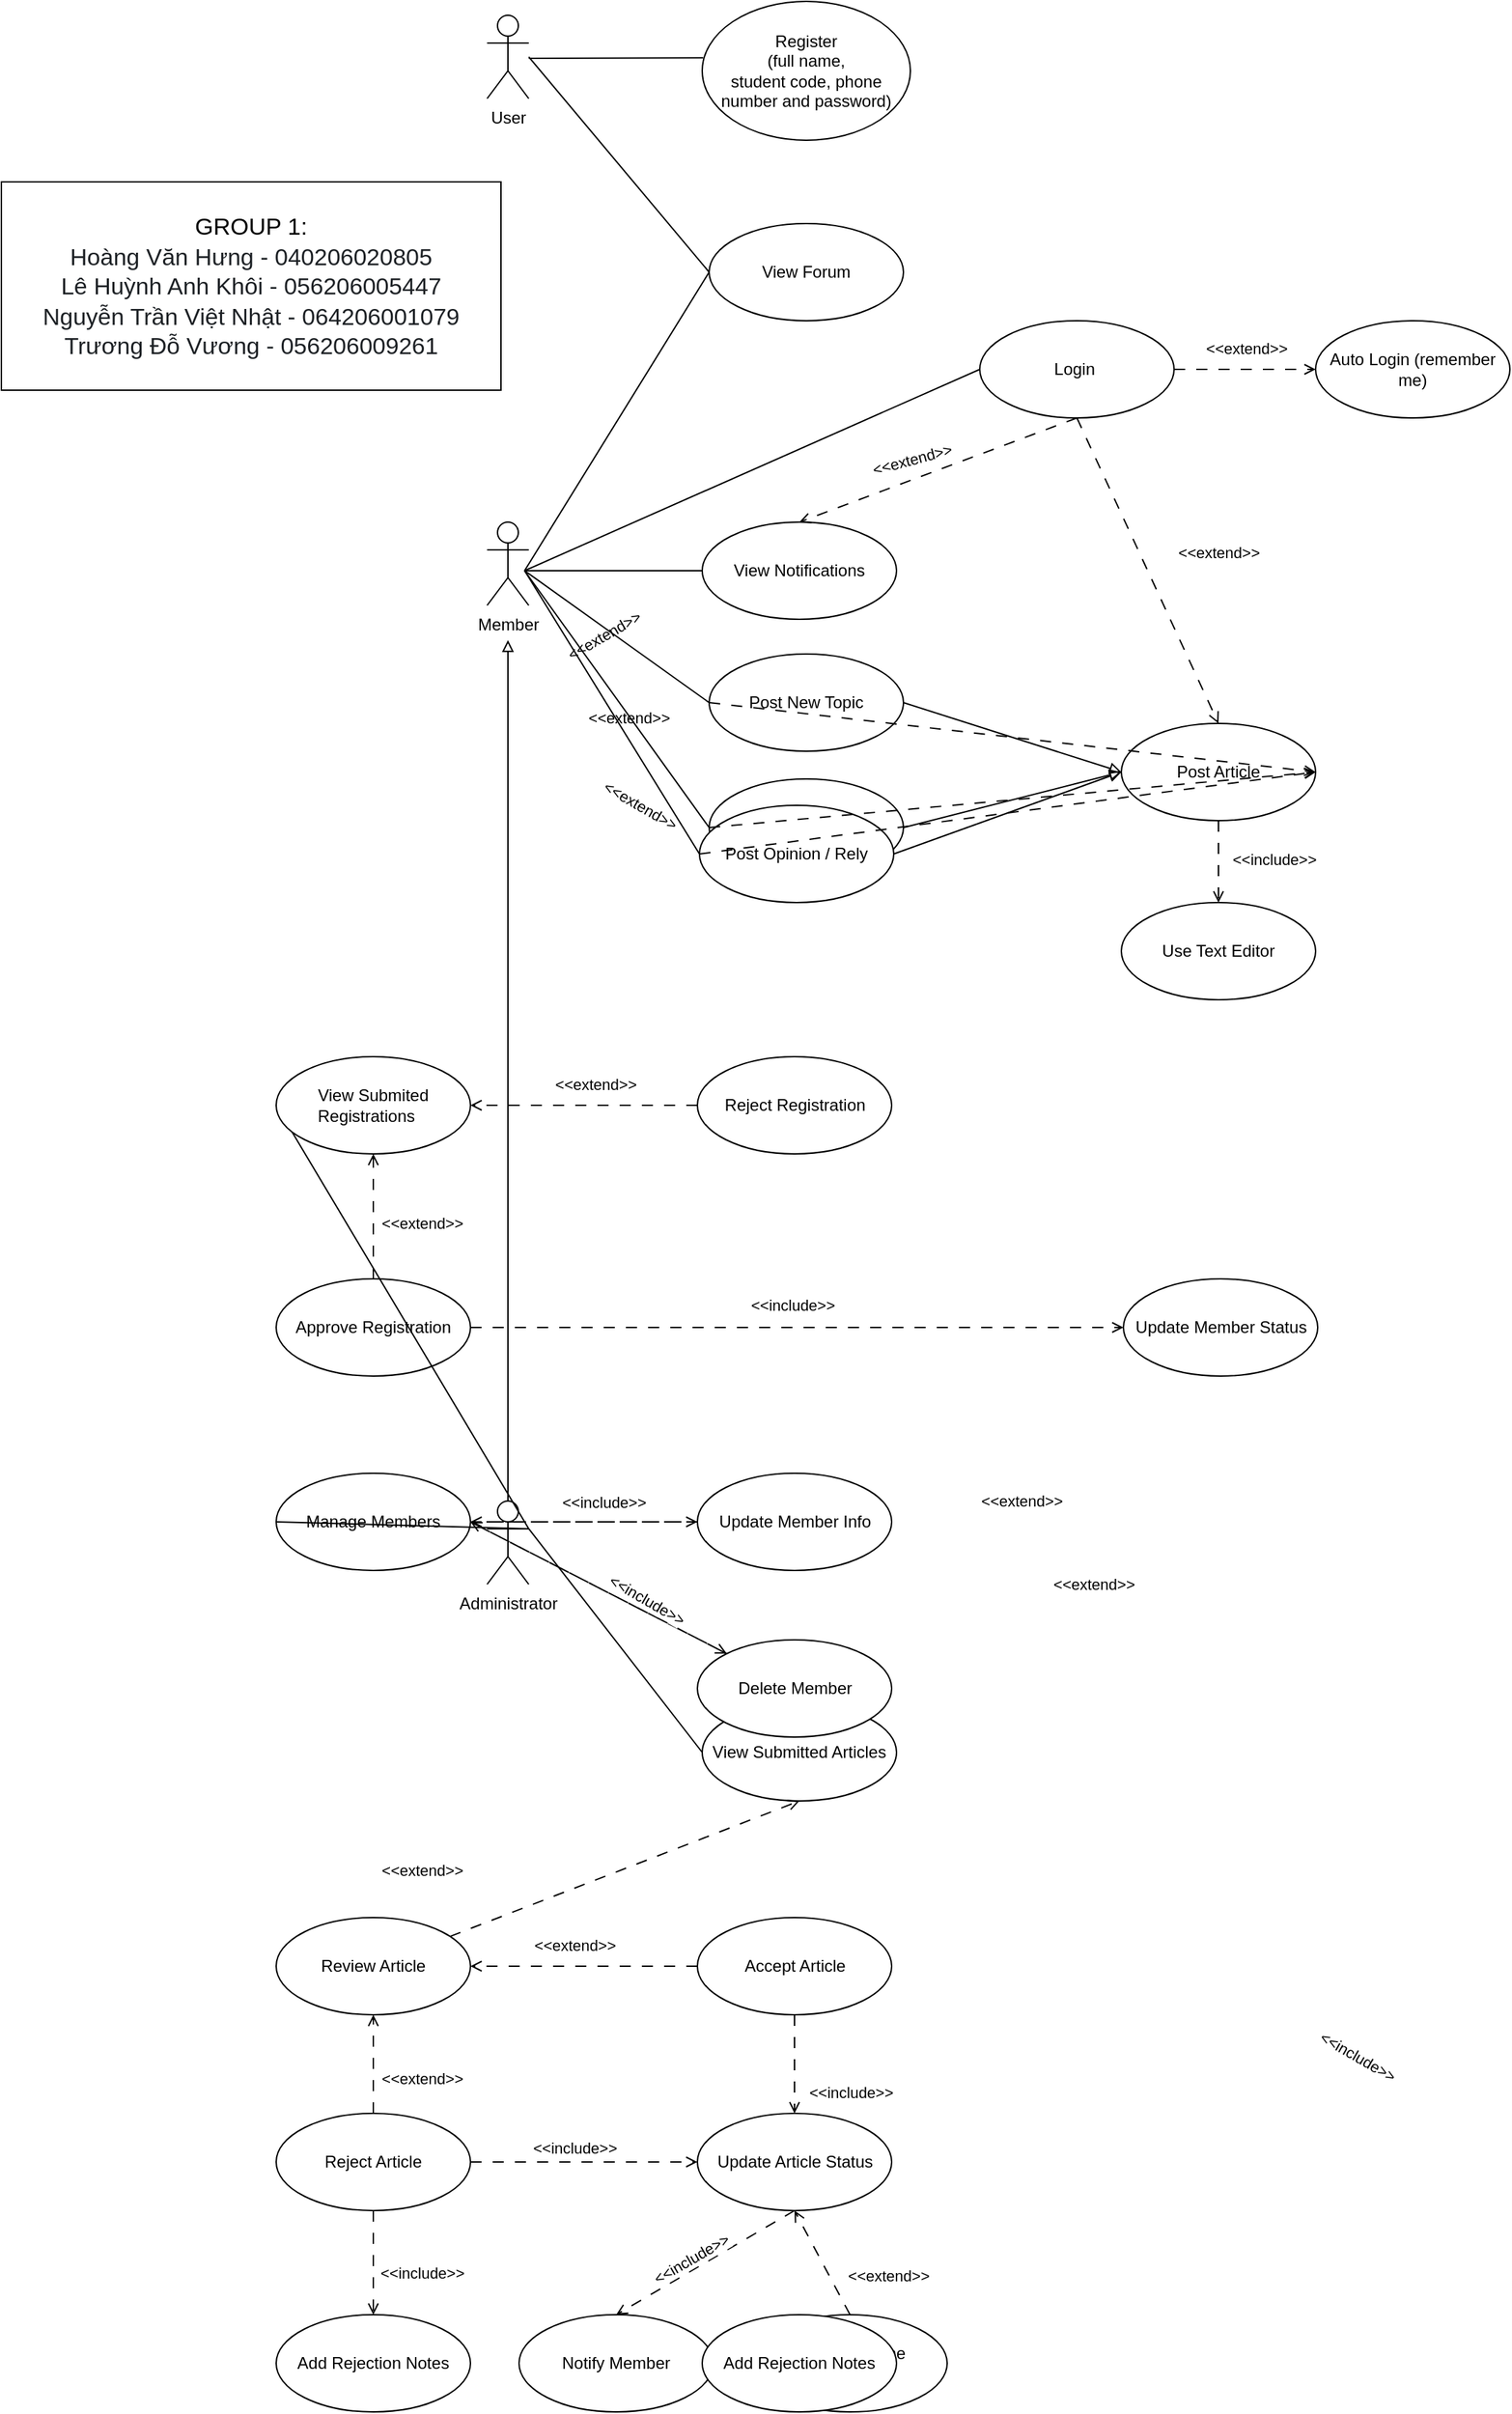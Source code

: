 <mxfile version="28.2.5">
  <diagram name="Trang-1" id="HNTyj46F1GqtxQFlg_Cn">
    <mxGraphModel dx="761" dy="453" grid="1" gridSize="10" guides="1" tooltips="1" connect="1" arrows="0" fold="1" page="1" pageScale="1" pageWidth="827" pageHeight="1169" math="0" shadow="0">
      <root>
        <mxCell id="0" />
        <mxCell id="1" parent="0" />
        <mxCell id="HEWgackupwn8UVRWg0lF-1" value="User" style="shape=umlActor;verticalLabelPosition=bottom;verticalAlign=top;html=1;" parent="1" vertex="1">
          <mxGeometry x="360" y="40" width="30" height="60" as="geometry" />
        </mxCell>
        <mxCell id="HEWgackupwn8UVRWg0lF-8" value="View Forum" style="ellipse;whiteSpace=wrap;html=1;" parent="1" vertex="1">
          <mxGeometry x="520" y="190.0" width="140" height="70" as="geometry" />
        </mxCell>
        <mxCell id="HEWgackupwn8UVRWg0lF-9" value="Member" style="shape=umlActor;verticalLabelPosition=bottom;verticalAlign=top;html=1;" parent="1" vertex="1">
          <mxGeometry x="360" y="405" width="30" height="60" as="geometry" />
        </mxCell>
        <mxCell id="HEWgackupwn8UVRWg0lF-22" value="" style="rounded=0;orthogonalLoop=1;jettySize=auto;html=1;dashed=1;dashPattern=8 8;endArrow=open;endFill=0;" parent="1" source="HEWgackupwn8UVRWg0lF-14" target="HEWgackupwn8UVRWg0lF-21" edge="1">
          <mxGeometry relative="1" as="geometry" />
        </mxCell>
        <mxCell id="HEWgackupwn8UVRWg0lF-23" value="&amp;lt;&amp;lt;include&amp;gt;&amp;gt;" style="edgeLabel;html=1;align=center;verticalAlign=middle;resizable=0;points=[];" parent="HEWgackupwn8UVRWg0lF-22" connectable="0" vertex="1">
          <mxGeometry x="-0.054" y="1" relative="1" as="geometry">
            <mxPoint x="39" as="offset" />
          </mxGeometry>
        </mxCell>
        <mxCell id="HEWgackupwn8UVRWg0lF-14" value="Post Article" style="ellipse;whiteSpace=wrap;html=1;" parent="1" vertex="1">
          <mxGeometry x="817" y="550.0" width="140" height="70" as="geometry" />
        </mxCell>
        <mxCell id="HEWgackupwn8UVRWg0lF-19" value="" style="rounded=0;orthogonalLoop=1;jettySize=auto;html=1;endArrow=open;endFill=0;dashed=1;dashPattern=8 8;exitX=0.5;exitY=1;exitDx=0;exitDy=0;entryX=0.5;entryY=0;entryDx=0;entryDy=0;" parent="1" source="HEWgackupwn8UVRWg0lF-17" target="HEWgackupwn8UVRWg0lF-14" edge="1">
          <mxGeometry relative="1" as="geometry">
            <mxPoint x="817" y="440" as="targetPoint" />
          </mxGeometry>
        </mxCell>
        <mxCell id="HEWgackupwn8UVRWg0lF-20" value="&amp;lt;&amp;lt;extend&amp;gt;&amp;gt;" style="edgeLabel;html=1;align=center;verticalAlign=middle;resizable=0;points=[];rotation=0;" parent="HEWgackupwn8UVRWg0lF-19" connectable="0" vertex="1">
          <mxGeometry x="-0.362" y="1" relative="1" as="geometry">
            <mxPoint x="68" y="27" as="offset" />
          </mxGeometry>
        </mxCell>
        <mxCell id="M3UFUXGHAoAwoooWLNVl-4" style="rounded=0;orthogonalLoop=1;jettySize=auto;html=1;exitX=1;exitY=0.5;exitDx=0;exitDy=0;entryX=0;entryY=0.5;entryDx=0;entryDy=0;endArrow=open;endFill=0;dashed=1;dashPattern=8 8;" parent="1" source="HEWgackupwn8UVRWg0lF-17" target="M3UFUXGHAoAwoooWLNVl-3" edge="1">
          <mxGeometry relative="1" as="geometry" />
        </mxCell>
        <mxCell id="HEWgackupwn8UVRWg0lF-17" value="Login&amp;nbsp;" style="ellipse;whiteSpace=wrap;html=1;" parent="1" vertex="1">
          <mxGeometry x="715" y="260.0" width="140" height="70" as="geometry" />
        </mxCell>
        <mxCell id="HEWgackupwn8UVRWg0lF-21" value="Use Text Editor" style="ellipse;whiteSpace=wrap;html=1;" parent="1" vertex="1">
          <mxGeometry x="817" y="679.0" width="140" height="70" as="geometry" />
        </mxCell>
        <mxCell id="HEWgackupwn8UVRWg0lF-26" value="Administrator" style="shape=umlActor;verticalLabelPosition=bottom;verticalAlign=top;html=1;" parent="1" vertex="1">
          <mxGeometry x="360" y="1110" width="30" height="60" as="geometry" />
        </mxCell>
        <mxCell id="HEWgackupwn8UVRWg0lF-34" value="View Submitted Articles" style="ellipse;whiteSpace=wrap;html=1;" parent="1" vertex="1">
          <mxGeometry x="515" y="1256" width="140" height="70" as="geometry" />
        </mxCell>
        <mxCell id="jIO_isd8m2TgMxHJ60EW-5" value="Update Member Status" style="ellipse;whiteSpace=wrap;html=1;" parent="1" vertex="1">
          <mxGeometry x="818.51" y="950" width="140" height="70" as="geometry" />
        </mxCell>
        <mxCell id="s-5LJX6bSwBqANXuTdIL-1" value="Register&lt;div&gt;(full name, &lt;br/&gt;student code, phone number and password)&lt;/div&gt;" style="ellipse;whiteSpace=wrap;html=1;" parent="1" vertex="1">
          <mxGeometry x="515" y="30" width="150" height="100" as="geometry" />
        </mxCell>
        <mxCell id="s-5LJX6bSwBqANXuTdIL-5" value="" style="endArrow=none;html=1;rounded=0;entryX=0.005;entryY=0.406;entryDx=0;entryDy=0;entryPerimeter=0;" parent="1" target="s-5LJX6bSwBqANXuTdIL-1" edge="1">
          <mxGeometry width="50" height="50" relative="1" as="geometry">
            <mxPoint x="390" y="71" as="sourcePoint" />
            <mxPoint x="515" y="160" as="targetPoint" />
          </mxGeometry>
        </mxCell>
        <mxCell id="M3UFUXGHAoAwoooWLNVl-2" value="" style="endArrow=none;html=1;rounded=0;entryX=0;entryY=0.5;entryDx=0;entryDy=0;" parent="1" target="HEWgackupwn8UVRWg0lF-17" edge="1">
          <mxGeometry width="50" height="50" relative="1" as="geometry">
            <mxPoint x="387" y="440" as="sourcePoint" />
            <mxPoint x="526" y="574" as="targetPoint" />
          </mxGeometry>
        </mxCell>
        <mxCell id="M3UFUXGHAoAwoooWLNVl-3" value="Auto Login (remember me)" style="ellipse;whiteSpace=wrap;html=1;" parent="1" vertex="1">
          <mxGeometry x="957" y="260" width="140" height="70" as="geometry" />
        </mxCell>
        <mxCell id="M3UFUXGHAoAwoooWLNVl-5" value="&amp;lt;&amp;lt;extend&amp;gt;&amp;gt;" style="edgeLabel;html=1;align=center;verticalAlign=middle;resizable=0;points=[];" parent="1" connectable="0" vertex="1">
          <mxGeometry x="907" y="280" as="geometry" />
        </mxCell>
        <mxCell id="M3UFUXGHAoAwoooWLNVl-6" value="Post New Topic" style="ellipse;whiteSpace=wrap;html=1;" parent="1" vertex="1">
          <mxGeometry x="520" y="500" width="140" height="70" as="geometry" />
        </mxCell>
        <mxCell id="M3UFUXGHAoAwoooWLNVl-7" value="Post News" style="ellipse;whiteSpace=wrap;html=1;" parent="1" vertex="1">
          <mxGeometry x="520" y="590" width="140" height="70" as="geometry" />
        </mxCell>
        <mxCell id="M3UFUXGHAoAwoooWLNVl-8" value="Post Opinion / Rely" style="ellipse;whiteSpace=wrap;html=1;" parent="1" vertex="1">
          <mxGeometry x="513" y="609" width="140" height="70" as="geometry" />
        </mxCell>
        <mxCell id="M3UFUXGHAoAwoooWLNVl-10" value="" style="endArrow=open;html=1;rounded=0;entryX=1;entryY=0.5;entryDx=0;entryDy=0;exitX=0;exitY=0.5;exitDx=0;exitDy=0;endFill=0;dashed=1;dashPattern=8 8;" parent="1" source="M3UFUXGHAoAwoooWLNVl-6" target="HEWgackupwn8UVRWg0lF-14" edge="1">
          <mxGeometry width="50" height="50" relative="1" as="geometry">
            <mxPoint x="468" y="539" as="sourcePoint" />
            <mxPoint x="378" y="498" as="targetPoint" />
          </mxGeometry>
        </mxCell>
        <mxCell id="M3UFUXGHAoAwoooWLNVl-11" value="" style="endArrow=open;html=1;rounded=0;entryX=1;entryY=0.5;entryDx=0;entryDy=0;exitX=0;exitY=0.5;exitDx=0;exitDy=0;endFill=0;dashed=1;dashPattern=8 8;" parent="1" source="M3UFUXGHAoAwoooWLNVl-7" target="HEWgackupwn8UVRWg0lF-14" edge="1">
          <mxGeometry width="50" height="50" relative="1" as="geometry">
            <mxPoint x="478" y="489" as="sourcePoint" />
            <mxPoint x="398" y="634" as="targetPoint" />
          </mxGeometry>
        </mxCell>
        <mxCell id="M3UFUXGHAoAwoooWLNVl-12" value="" style="endArrow=open;html=1;rounded=0;entryX=1;entryY=0.5;entryDx=0;entryDy=0;exitX=0;exitY=0.5;exitDx=0;exitDy=0;endFill=0;dashed=1;dashPattern=8 8;" parent="1" source="M3UFUXGHAoAwoooWLNVl-8" target="HEWgackupwn8UVRWg0lF-14" edge="1">
          <mxGeometry width="50" height="50" relative="1" as="geometry">
            <mxPoint x="498" y="549" as="sourcePoint" />
            <mxPoint x="418" y="694" as="targetPoint" />
          </mxGeometry>
        </mxCell>
        <mxCell id="M3UFUXGHAoAwoooWLNVl-13" value="&amp;lt;&amp;lt;extend&amp;gt;&amp;gt;" style="edgeLabel;html=1;align=center;verticalAlign=middle;resizable=0;points=[];rotation=-30;" parent="1" connectable="0" vertex="1">
          <mxGeometry x="438" y="480" as="geometry">
            <mxPoint x="1.414" y="8.485" as="offset" />
          </mxGeometry>
        </mxCell>
        <mxCell id="M3UFUXGHAoAwoooWLNVl-14" value="&amp;lt;&amp;lt;extend&amp;gt;&amp;gt;" style="edgeLabel;html=1;align=center;verticalAlign=middle;resizable=0;points=[];rotation=30;" parent="1" connectable="0" vertex="1">
          <mxGeometry x="470" y="609" as="geometry" />
        </mxCell>
        <mxCell id="M3UFUXGHAoAwoooWLNVl-15" value="&amp;lt;&amp;lt;extend&amp;gt;&amp;gt;" style="edgeLabel;html=1;align=center;verticalAlign=middle;resizable=0;points=[];rotation=0;" parent="1" connectable="0" vertex="1">
          <mxGeometry x="453" y="530" as="geometry">
            <mxPoint x="8.49" y="15.294" as="offset" />
          </mxGeometry>
        </mxCell>
        <mxCell id="M3UFUXGHAoAwoooWLNVl-16" value="" style="endArrow=none;html=1;rounded=0;entryX=0;entryY=0.5;entryDx=0;entryDy=0;" parent="1" target="HEWgackupwn8UVRWg0lF-8" edge="1">
          <mxGeometry width="50" height="50" relative="1" as="geometry">
            <mxPoint x="387" y="440" as="sourcePoint" />
            <mxPoint x="517.27" y="187.0" as="targetPoint" />
          </mxGeometry>
        </mxCell>
        <mxCell id="M3UFUXGHAoAwoooWLNVl-17" value="" style="endArrow=none;html=1;rounded=0;entryX=0;entryY=0.5;entryDx=0;entryDy=0;" parent="1" target="HEWgackupwn8UVRWg0lF-8" edge="1">
          <mxGeometry width="50" height="50" relative="1" as="geometry">
            <mxPoint x="390" y="70" as="sourcePoint" />
            <mxPoint x="568" y="190" as="targetPoint" />
          </mxGeometry>
        </mxCell>
        <mxCell id="M3UFUXGHAoAwoooWLNVl-18" value="View Notifications" style="ellipse;whiteSpace=wrap;html=1;" parent="1" vertex="1">
          <mxGeometry x="515" y="405" width="140" height="70" as="geometry" />
        </mxCell>
        <mxCell id="M3UFUXGHAoAwoooWLNVl-21" value="" style="endArrow=block;html=1;rounded=0;exitX=0.5;exitY=0;exitDx=0;exitDy=0;exitPerimeter=0;endFill=0;" parent="1" source="HEWgackupwn8UVRWg0lF-26" edge="1">
          <mxGeometry width="50" height="50" relative="1" as="geometry">
            <mxPoint x="510" y="690" as="sourcePoint" />
            <mxPoint x="375" y="490" as="targetPoint" />
          </mxGeometry>
        </mxCell>
        <mxCell id="GbFCbpSQIFyJFPpKxQWa-1" value="Approve Registration" style="ellipse;whiteSpace=wrap;html=1;" vertex="1" parent="1">
          <mxGeometry x="208" y="950" width="140" height="70" as="geometry" />
        </mxCell>
        <mxCell id="GbFCbpSQIFyJFPpKxQWa-2" value="Reject Registration" style="ellipse;whiteSpace=wrap;html=1;" vertex="1" parent="1">
          <mxGeometry x="511.51" y="790" width="140" height="70" as="geometry" />
        </mxCell>
        <mxCell id="GbFCbpSQIFyJFPpKxQWa-3" value="" style="rounded=0;orthogonalLoop=1;jettySize=auto;html=1;dashed=1;dashPattern=8 8;endArrow=open;endFill=0;entryX=0;entryY=0.5;entryDx=0;entryDy=0;exitX=1;exitY=0.5;exitDx=0;exitDy=0;" edge="1" parent="1" source="GbFCbpSQIFyJFPpKxQWa-1" target="jIO_isd8m2TgMxHJ60EW-5">
          <mxGeometry relative="1" as="geometry">
            <mxPoint x="895" y="880" as="sourcePoint" />
            <mxPoint x="895" y="936" as="targetPoint" />
          </mxGeometry>
        </mxCell>
        <mxCell id="GbFCbpSQIFyJFPpKxQWa-4" value="&amp;lt;&amp;lt;include&amp;gt;&amp;gt;" style="edgeLabel;html=1;align=center;verticalAlign=middle;resizable=0;points=[];" connectable="0" vertex="1" parent="GbFCbpSQIFyJFPpKxQWa-3">
          <mxGeometry x="-0.054" y="1" relative="1" as="geometry">
            <mxPoint x="9" y="-15" as="offset" />
          </mxGeometry>
        </mxCell>
        <mxCell id="GbFCbpSQIFyJFPpKxQWa-10" value="Delete Member" style="ellipse;whiteSpace=wrap;html=1;" vertex="1" parent="1">
          <mxGeometry x="511.51" y="1210" width="140" height="70" as="geometry" />
        </mxCell>
        <mxCell id="GbFCbpSQIFyJFPpKxQWa-11" value="Update Member Info" style="ellipse;whiteSpace=wrap;html=1;" vertex="1" parent="1">
          <mxGeometry x="511.51" y="1090" width="140" height="70" as="geometry" />
        </mxCell>
        <mxCell id="GbFCbpSQIFyJFPpKxQWa-12" value="Manage Members" style="ellipse;whiteSpace=wrap;html=1;" vertex="1" parent="1">
          <mxGeometry x="208" y="1090" width="140" height="70" as="geometry" />
        </mxCell>
        <mxCell id="GbFCbpSQIFyJFPpKxQWa-13" value="" style="rounded=0;orthogonalLoop=1;jettySize=auto;html=1;dashed=1;dashPattern=8 8;endArrow=open;endFill=0;exitX=1;exitY=0.5;exitDx=0;exitDy=0;entryX=0;entryY=0.5;entryDx=0;entryDy=0;" edge="1" parent="1" source="GbFCbpSQIFyJFPpKxQWa-12" target="GbFCbpSQIFyJFPpKxQWa-11">
          <mxGeometry relative="1" as="geometry">
            <mxPoint x="348" y="1124.66" as="sourcePoint" />
            <mxPoint x="478" y="1124.66" as="targetPoint" />
          </mxGeometry>
        </mxCell>
        <mxCell id="GbFCbpSQIFyJFPpKxQWa-14" value="&amp;lt;&amp;lt;include&amp;gt;&amp;gt;" style="edgeLabel;html=1;align=center;verticalAlign=middle;resizable=0;points=[];" connectable="0" vertex="1" parent="GbFCbpSQIFyJFPpKxQWa-13">
          <mxGeometry x="-0.054" y="1" relative="1" as="geometry">
            <mxPoint x="18" y="-13" as="offset" />
          </mxGeometry>
        </mxCell>
        <mxCell id="GbFCbpSQIFyJFPpKxQWa-15" value="" style="rounded=0;orthogonalLoop=1;jettySize=auto;html=1;dashed=1;dashPattern=8 8;endArrow=open;endFill=0;exitX=1;exitY=0.5;exitDx=0;exitDy=0;" edge="1" parent="1" source="GbFCbpSQIFyJFPpKxQWa-12" target="GbFCbpSQIFyJFPpKxQWa-10">
          <mxGeometry relative="1" as="geometry">
            <mxPoint x="423" y="1110" as="sourcePoint" />
            <mxPoint x="553" y="1110" as="targetPoint" />
          </mxGeometry>
        </mxCell>
        <mxCell id="GbFCbpSQIFyJFPpKxQWa-16" value="&amp;lt;&amp;lt;include&amp;gt;&amp;gt;" style="edgeLabel;html=1;align=center;verticalAlign=middle;resizable=0;points=[];rotation=30;" connectable="0" vertex="1" parent="GbFCbpSQIFyJFPpKxQWa-15">
          <mxGeometry x="-0.054" y="1" relative="1" as="geometry">
            <mxPoint x="39" y="12" as="offset" />
          </mxGeometry>
        </mxCell>
        <mxCell id="GbFCbpSQIFyJFPpKxQWa-17" value="Review Article" style="ellipse;whiteSpace=wrap;html=1;" vertex="1" parent="1">
          <mxGeometry x="208" y="1410" width="140" height="70" as="geometry" />
        </mxCell>
        <mxCell id="GbFCbpSQIFyJFPpKxQWa-18" value="Accept Article" style="ellipse;whiteSpace=wrap;html=1;" vertex="1" parent="1">
          <mxGeometry x="511.51" y="1410" width="140" height="70" as="geometry" />
        </mxCell>
        <mxCell id="GbFCbpSQIFyJFPpKxQWa-19" value="Reject Article" style="ellipse;whiteSpace=wrap;html=1;" vertex="1" parent="1">
          <mxGeometry x="208" y="1551" width="140" height="70" as="geometry" />
        </mxCell>
        <mxCell id="GbFCbpSQIFyJFPpKxQWa-20" value="" style="rounded=0;orthogonalLoop=1;jettySize=auto;html=1;dashed=1;dashPattern=8 8;endArrow=open;endFill=0;entryX=1;entryY=0.5;entryDx=0;entryDy=0;exitX=0;exitY=0.5;exitDx=0;exitDy=0;" edge="1" parent="1" source="GbFCbpSQIFyJFPpKxQWa-18" target="GbFCbpSQIFyJFPpKxQWa-17">
          <mxGeometry relative="1" as="geometry">
            <mxPoint x="700" y="1400" as="sourcePoint" />
            <mxPoint x="930" y="1503" as="targetPoint" />
          </mxGeometry>
        </mxCell>
        <mxCell id="GbFCbpSQIFyJFPpKxQWa-22" value="" style="rounded=0;orthogonalLoop=1;jettySize=auto;html=1;dashed=1;dashPattern=8 8;endArrow=open;endFill=0;entryX=0.5;entryY=1;entryDx=0;entryDy=0;" edge="1" parent="1" source="GbFCbpSQIFyJFPpKxQWa-19" target="GbFCbpSQIFyJFPpKxQWa-17">
          <mxGeometry relative="1" as="geometry">
            <mxPoint x="660.0" y="1480.0" as="sourcePoint" />
            <mxPoint x="685" y="1615" as="targetPoint" />
          </mxGeometry>
        </mxCell>
        <mxCell id="GbFCbpSQIFyJFPpKxQWa-24" value="&amp;lt;&amp;lt;extend&amp;gt;&amp;gt;" style="edgeLabel;html=1;align=center;verticalAlign=middle;resizable=0;points=[];rotation=0;" connectable="0" vertex="1" parent="1">
          <mxGeometry x="423" y="1430" as="geometry" />
        </mxCell>
        <mxCell id="GbFCbpSQIFyJFPpKxQWa-25" value="&amp;lt;&amp;lt;extend&amp;gt;&amp;gt;" style="edgeLabel;html=1;align=center;verticalAlign=middle;resizable=0;points=[];rotation=0;" connectable="0" vertex="1" parent="1">
          <mxGeometry x="313" y="1526" as="geometry" />
        </mxCell>
        <mxCell id="GbFCbpSQIFyJFPpKxQWa-26" value="Add Rejection Notes" style="ellipse;whiteSpace=wrap;html=1;" vertex="1" parent="1">
          <mxGeometry x="208" y="1696" width="140" height="70" as="geometry" />
        </mxCell>
        <mxCell id="GbFCbpSQIFyJFPpKxQWa-27" value="" style="rounded=0;orthogonalLoop=1;jettySize=auto;html=1;dashed=1;dashPattern=8 8;endArrow=open;endFill=0;exitX=0.5;exitY=1;exitDx=0;exitDy=0;entryX=0.5;entryY=0;entryDx=0;entryDy=0;" edge="1" parent="1" source="GbFCbpSQIFyJFPpKxQWa-19" target="GbFCbpSQIFyJFPpKxQWa-26">
          <mxGeometry relative="1" as="geometry">
            <mxPoint x="956" y="1651" as="sourcePoint" />
            <mxPoint x="860" y="1696" as="targetPoint" />
          </mxGeometry>
        </mxCell>
        <mxCell id="GbFCbpSQIFyJFPpKxQWa-28" value="&amp;lt;&amp;lt;include&amp;gt;&amp;gt;" style="edgeLabel;html=1;align=center;verticalAlign=middle;resizable=0;points=[];" connectable="0" vertex="1" parent="1">
          <mxGeometry x="313" y="1666" as="geometry" />
        </mxCell>
        <mxCell id="GbFCbpSQIFyJFPpKxQWa-29" value="Notify Member" style="ellipse;whiteSpace=wrap;html=1;" vertex="1" parent="1">
          <mxGeometry x="383" y="1696" width="140" height="70" as="geometry" />
        </mxCell>
        <mxCell id="GbFCbpSQIFyJFPpKxQWa-30" value="Update Article Status" style="ellipse;whiteSpace=wrap;html=1;" vertex="1" parent="1">
          <mxGeometry x="511.51" y="1551" width="140" height="70" as="geometry" />
        </mxCell>
        <mxCell id="GbFCbpSQIFyJFPpKxQWa-32" value="" style="rounded=0;orthogonalLoop=1;jettySize=auto;html=1;dashed=1;dashPattern=8 8;endArrow=open;endFill=0;exitX=0.5;exitY=1;exitDx=0;exitDy=0;" edge="1" parent="1" source="GbFCbpSQIFyJFPpKxQWa-18" target="GbFCbpSQIFyJFPpKxQWa-30">
          <mxGeometry relative="1" as="geometry">
            <mxPoint x="768.51" y="1666" as="sourcePoint" />
            <mxPoint x="768.51" y="1746" as="targetPoint" />
          </mxGeometry>
        </mxCell>
        <mxCell id="GbFCbpSQIFyJFPpKxQWa-33" value="" style="rounded=0;orthogonalLoop=1;jettySize=auto;html=1;dashed=1;dashPattern=8 8;endArrow=open;endFill=0;exitX=1;exitY=0.5;exitDx=0;exitDy=0;" edge="1" parent="1" source="GbFCbpSQIFyJFPpKxQWa-19" target="GbFCbpSQIFyJFPpKxQWa-30">
          <mxGeometry relative="1" as="geometry">
            <mxPoint x="780" y="1646" as="sourcePoint" />
            <mxPoint x="687" y="1600" as="targetPoint" />
            <mxPoint x="473" y="1646" as="sourcePoint" />
            <mxPoint x="553" y="1686" as="targetPoint" />
          </mxGeometry>
        </mxCell>
        <mxCell id="GbFCbpSQIFyJFPpKxQWa-34" value="&amp;lt;&amp;lt;include&amp;gt;&amp;gt;" style="edgeLabel;html=1;align=center;verticalAlign=middle;resizable=0;points=[];rotation=0;" connectable="0" vertex="1" parent="1">
          <mxGeometry x="423" y="1576" as="geometry" />
        </mxCell>
        <mxCell id="GbFCbpSQIFyJFPpKxQWa-35" value="&amp;lt;&amp;lt;include&amp;gt;&amp;gt;" style="edgeLabel;html=1;align=center;verticalAlign=middle;resizable=0;points=[];" connectable="0" vertex="1" parent="1">
          <mxGeometry x="621.51" y="1536" as="geometry" />
        </mxCell>
        <mxCell id="GbFCbpSQIFyJFPpKxQWa-36" value="Display On The&amp;nbsp;&lt;div&gt;Forum&lt;/div&gt;" style="ellipse;whiteSpace=wrap;html=1;" vertex="1" parent="1">
          <mxGeometry x="551.51" y="1696" width="140" height="70" as="geometry" />
        </mxCell>
        <mxCell id="GbFCbpSQIFyJFPpKxQWa-38" value="&amp;lt;&amp;lt;extend&amp;gt;&amp;gt;" style="edgeLabel;html=1;align=center;verticalAlign=middle;resizable=0;points=[];" connectable="0" vertex="1" parent="1">
          <mxGeometry x="636.51" y="1666" as="geometry">
            <mxPoint x="12" y="2" as="offset" />
          </mxGeometry>
        </mxCell>
        <mxCell id="GbFCbpSQIFyJFPpKxQWa-40" value="" style="rounded=0;orthogonalLoop=1;jettySize=auto;html=1;dashed=1;dashPattern=8 8;endArrow=open;endFill=0;exitX=0.5;exitY=0;exitDx=0;exitDy=0;entryX=0.5;entryY=1;entryDx=0;entryDy=0;" edge="1" parent="1" source="GbFCbpSQIFyJFPpKxQWa-36" target="GbFCbpSQIFyJFPpKxQWa-30">
          <mxGeometry relative="1" as="geometry">
            <mxPoint x="828.51" y="1766" as="sourcePoint" />
            <mxPoint x="887" y="1680" as="targetPoint" />
            <mxPoint x="521.51" y="1766" as="sourcePoint" />
            <mxPoint x="521.51" y="1846" as="targetPoint" />
          </mxGeometry>
        </mxCell>
        <mxCell id="GbFCbpSQIFyJFPpKxQWa-41" value="" style="rounded=0;orthogonalLoop=1;jettySize=auto;html=1;dashed=1;dashPattern=8 8;endArrow=open;endFill=0;exitX=0.5;exitY=1;exitDx=0;exitDy=0;entryX=0.5;entryY=0;entryDx=0;entryDy=0;" edge="1" parent="1" source="GbFCbpSQIFyJFPpKxQWa-30" target="GbFCbpSQIFyJFPpKxQWa-29">
          <mxGeometry relative="1" as="geometry">
            <mxPoint x="860" y="1716" as="sourcePoint" />
            <mxPoint x="940" y="1831" as="targetPoint" />
          </mxGeometry>
        </mxCell>
        <mxCell id="GbFCbpSQIFyJFPpKxQWa-42" value="&amp;lt;&amp;lt;include&amp;gt;&amp;gt;" style="edgeLabel;html=1;align=center;verticalAlign=middle;resizable=0;points=[];rotation=-30;" connectable="0" vertex="1" parent="1">
          <mxGeometry x="506.51" y="1656" as="geometry" />
        </mxCell>
        <mxCell id="GbFCbpSQIFyJFPpKxQWa-45" value="" style="endArrow=none;html=1;rounded=0;entryX=0;entryY=0.5;entryDx=0;entryDy=0;exitX=1;exitY=0.333;exitDx=0;exitDy=0;exitPerimeter=0;" edge="1" parent="1" source="HEWgackupwn8UVRWg0lF-26" target="GbFCbpSQIFyJFPpKxQWa-51">
          <mxGeometry width="50" height="50" relative="1" as="geometry">
            <mxPoint x="500" y="1425" as="sourcePoint" />
            <mxPoint x="630" y="1290" as="targetPoint" />
          </mxGeometry>
        </mxCell>
        <mxCell id="GbFCbpSQIFyJFPpKxQWa-46" value="" style="endArrow=none;html=1;rounded=0;entryX=0;entryY=0.5;entryDx=0;entryDy=0;exitX=1;exitY=0.333;exitDx=0;exitDy=0;exitPerimeter=0;" edge="1" parent="1" source="HEWgackupwn8UVRWg0lF-26" target="HEWgackupwn8UVRWg0lF-34">
          <mxGeometry width="50" height="50" relative="1" as="geometry">
            <mxPoint x="500" y="1755" as="sourcePoint" />
            <mxPoint x="630" y="1620" as="targetPoint" />
          </mxGeometry>
        </mxCell>
        <mxCell id="GbFCbpSQIFyJFPpKxQWa-48" value="" style="rounded=0;orthogonalLoop=1;jettySize=auto;html=1;dashed=1;dashPattern=8 8;endArrow=open;endFill=0;entryX=0.5;entryY=1;entryDx=0;entryDy=0;" edge="1" parent="1" source="GbFCbpSQIFyJFPpKxQWa-17" target="HEWgackupwn8UVRWg0lF-34">
          <mxGeometry relative="1" as="geometry">
            <mxPoint x="825" y="1456" as="sourcePoint" />
            <mxPoint x="690" y="1456" as="targetPoint" />
          </mxGeometry>
        </mxCell>
        <mxCell id="GbFCbpSQIFyJFPpKxQWa-49" value="&amp;lt;&amp;lt;extend&amp;gt;&amp;gt;" style="edgeLabel;html=1;align=center;verticalAlign=middle;resizable=0;points=[];rotation=0;" connectable="0" vertex="1" parent="1">
          <mxGeometry x="313" y="1376" as="geometry" />
        </mxCell>
        <mxCell id="GbFCbpSQIFyJFPpKxQWa-51" value="View Submited Registrations&lt;span style=&quot;white-space: pre;&quot;&gt;&#x9;&lt;/span&gt;" style="ellipse;whiteSpace=wrap;html=1;" vertex="1" parent="1">
          <mxGeometry x="208" y="790" width="140" height="70" as="geometry" />
        </mxCell>
        <mxCell id="GbFCbpSQIFyJFPpKxQWa-52" value="" style="rounded=0;orthogonalLoop=1;jettySize=auto;html=1;dashed=1;dashPattern=8 8;endArrow=open;endFill=0;exitX=0.5;exitY=0;exitDx=0;exitDy=0;entryX=0.5;entryY=1;entryDx=0;entryDy=0;" edge="1" parent="1" source="GbFCbpSQIFyJFPpKxQWa-1" target="GbFCbpSQIFyJFPpKxQWa-51">
          <mxGeometry relative="1" as="geometry">
            <mxPoint x="589.57" y="860" as="sourcePoint" />
            <mxPoint x="610" y="880" as="targetPoint" />
          </mxGeometry>
        </mxCell>
        <mxCell id="GbFCbpSQIFyJFPpKxQWa-54" value="" style="rounded=0;orthogonalLoop=1;jettySize=auto;html=1;dashed=1;dashPattern=8 8;endArrow=open;endFill=0;entryX=1;entryY=0.5;entryDx=0;entryDy=0;exitX=0;exitY=0.5;exitDx=0;exitDy=0;" edge="1" parent="1" source="GbFCbpSQIFyJFPpKxQWa-2" target="GbFCbpSQIFyJFPpKxQWa-51">
          <mxGeometry relative="1" as="geometry">
            <mxPoint x="710" y="920" as="sourcePoint" />
            <mxPoint x="710" y="1000" as="targetPoint" />
          </mxGeometry>
        </mxCell>
        <mxCell id="GbFCbpSQIFyJFPpKxQWa-56" value="&amp;lt;&amp;lt;extend&amp;gt;&amp;gt;" style="edgeLabel;html=1;align=center;verticalAlign=middle;resizable=0;points=[];rotation=0;" connectable="0" vertex="1" parent="1">
          <mxGeometry x="438" y="810" as="geometry" />
        </mxCell>
        <mxCell id="GbFCbpSQIFyJFPpKxQWa-57" value="" style="endArrow=none;html=1;rounded=0;entryX=0;entryY=0.5;entryDx=0;entryDy=0;exitX=1;exitY=0.333;exitDx=0;exitDy=0;exitPerimeter=0;" edge="1" parent="1" source="HEWgackupwn8UVRWg0lF-26" target="GbFCbpSQIFyJFPpKxQWa-12">
          <mxGeometry width="50" height="50" relative="1" as="geometry">
            <mxPoint x="390" y="1130" as="sourcePoint" />
            <mxPoint x="633" y="1155" as="targetPoint" />
          </mxGeometry>
        </mxCell>
        <mxCell id="GbFCbpSQIFyJFPpKxQWa-58" value="&amp;lt;&amp;lt;extend&amp;gt;&amp;gt;" style="edgeLabel;html=1;align=center;verticalAlign=middle;resizable=0;points=[];rotation=0;" connectable="0" vertex="1" parent="1">
          <mxGeometry x="313" y="910" as="geometry" />
        </mxCell>
        <mxCell id="GbFCbpSQIFyJFPpKxQWa-62" value="" style="endArrow=none;html=1;rounded=0;entryX=0;entryY=0.5;entryDx=0;entryDy=0;" edge="1" parent="1" target="M3UFUXGHAoAwoooWLNVl-18">
          <mxGeometry width="50" height="50" relative="1" as="geometry">
            <mxPoint x="387" y="440" as="sourcePoint" />
            <mxPoint x="687" y="370" as="targetPoint" />
          </mxGeometry>
        </mxCell>
        <mxCell id="GbFCbpSQIFyJFPpKxQWa-63" value="" style="rounded=0;orthogonalLoop=1;jettySize=auto;html=1;endArrow=open;endFill=0;dashed=1;dashPattern=8 8;entryX=0.5;entryY=0;entryDx=0;entryDy=0;exitX=0.5;exitY=1;exitDx=0;exitDy=0;" edge="1" parent="1" source="HEWgackupwn8UVRWg0lF-17" target="M3UFUXGHAoAwoooWLNVl-18">
          <mxGeometry relative="1" as="geometry">
            <mxPoint x="805" y="500" as="sourcePoint" />
            <mxPoint x="657" y="689" as="targetPoint" />
          </mxGeometry>
        </mxCell>
        <mxCell id="GbFCbpSQIFyJFPpKxQWa-64" value="&amp;lt;&amp;lt;extend&amp;gt;&amp;gt;" style="edgeLabel;html=1;align=center;verticalAlign=middle;resizable=0;points=[];rotation=-15;" connectable="0" vertex="1" parent="GbFCbpSQIFyJFPpKxQWa-63">
          <mxGeometry x="-0.362" y="1" relative="1" as="geometry">
            <mxPoint x="-56" y="5" as="offset" />
          </mxGeometry>
        </mxCell>
        <mxCell id="orFFytiU3w_nVusRegII-2" value="" style="endArrow=block;html=1;rounded=0;endFill=0;entryX=0;entryY=0.5;entryDx=0;entryDy=0;exitX=1;exitY=0.5;exitDx=0;exitDy=0;" parent="1" source="M3UFUXGHAoAwoooWLNVl-6" target="HEWgackupwn8UVRWg0lF-14" edge="1">
          <mxGeometry width="50" height="50" relative="1" as="geometry">
            <mxPoint x="757" y="1240" as="sourcePoint" />
            <mxPoint x="757" y="620" as="targetPoint" />
          </mxGeometry>
        </mxCell>
        <mxCell id="orFFytiU3w_nVusRegII-3" value="" style="endArrow=block;html=1;rounded=0;endFill=0;entryX=0;entryY=0.5;entryDx=0;entryDy=0;exitX=1;exitY=0.5;exitDx=0;exitDy=0;" parent="1" source="M3UFUXGHAoAwoooWLNVl-7" target="HEWgackupwn8UVRWg0lF-14" edge="1">
          <mxGeometry width="50" height="50" relative="1" as="geometry">
            <mxPoint x="932" y="550" as="sourcePoint" />
            <mxPoint x="767" y="635" as="targetPoint" />
          </mxGeometry>
        </mxCell>
        <mxCell id="orFFytiU3w_nVusRegII-4" value="" style="endArrow=block;html=1;rounded=0;endFill=0;entryX=0;entryY=0.5;entryDx=0;entryDy=0;exitX=1;exitY=0.5;exitDx=0;exitDy=0;" parent="1" source="M3UFUXGHAoAwoooWLNVl-8" target="HEWgackupwn8UVRWg0lF-14" edge="1">
          <mxGeometry width="50" height="50" relative="1" as="geometry">
            <mxPoint x="932" y="570" as="sourcePoint" />
            <mxPoint x="767" y="655" as="targetPoint" />
          </mxGeometry>
        </mxCell>
        <mxCell id="orFFytiU3w_nVusRegII-11" value="&amp;lt;&amp;lt;extend&amp;gt;&amp;gt;" style="edgeLabel;html=1;align=center;verticalAlign=middle;resizable=0;points=[];rotation=0;" parent="1" connectable="0" vertex="1">
          <mxGeometry x="797" y="1170" as="geometry" />
        </mxCell>
        <mxCell id="orFFytiU3w_nVusRegII-12" value="" style="rounded=0;orthogonalLoop=1;jettySize=auto;html=1;dashed=1;dashPattern=8 8;endArrow=open;endFill=0;entryX=1;entryY=0.5;entryDx=0;entryDy=0;exitX=0;exitY=0.5;exitDx=0;exitDy=0;" parent="1" source="GbFCbpSQIFyJFPpKxQWa-11" target="GbFCbpSQIFyJFPpKxQWa-12" edge="1">
          <mxGeometry relative="1" as="geometry">
            <mxPoint x="757" y="1110" as="sourcePoint" />
            <mxPoint x="921" y="1110" as="targetPoint" />
          </mxGeometry>
        </mxCell>
        <mxCell id="orFFytiU3w_nVusRegII-14" value="" style="rounded=0;orthogonalLoop=1;jettySize=auto;html=1;dashed=1;dashPattern=8 8;endArrow=open;endFill=0;entryX=1;entryY=0.5;entryDx=0;entryDy=0;" parent="1" source="GbFCbpSQIFyJFPpKxQWa-10" target="GbFCbpSQIFyJFPpKxQWa-12" edge="1">
          <mxGeometry relative="1" as="geometry">
            <mxPoint x="787" y="1190" as="sourcePoint" />
            <mxPoint x="951" y="1190" as="targetPoint" />
          </mxGeometry>
        </mxCell>
        <mxCell id="orFFytiU3w_nVusRegII-16" value="&amp;lt;&amp;lt;extend&amp;gt;&amp;gt;" style="edgeLabel;html=1;align=center;verticalAlign=middle;resizable=0;points=[];rotation=0;" parent="1" connectable="0" vertex="1">
          <mxGeometry x="745" y="1110" as="geometry" />
        </mxCell>
        <mxCell id="orFFytiU3w_nVusRegII-18" value="Add Rejection Notes" style="ellipse;whiteSpace=wrap;html=1;" parent="1" vertex="1">
          <mxGeometry x="515" y="1696" width="140" height="70" as="geometry" />
        </mxCell>
        <mxCell id="orFFytiU3w_nVusRegII-20" value="&amp;lt;&amp;lt;include&amp;gt;&amp;gt;" style="edgeLabel;html=1;align=center;verticalAlign=middle;resizable=0;points=[];rotation=30;" parent="1" connectable="0" vertex="1">
          <mxGeometry x="987" y="1510" as="geometry" />
        </mxCell>
        <mxCell id="AW77AOWOUyF7h-arfugt-1" value="" style="endArrow=none;html=1;rounded=0;entryX=0;entryY=0.5;entryDx=0;entryDy=0;" parent="1" target="M3UFUXGHAoAwoooWLNVl-6" edge="1">
          <mxGeometry width="50" height="50" relative="1" as="geometry">
            <mxPoint x="387" y="440" as="sourcePoint" />
            <mxPoint x="645" y="460" as="targetPoint" />
          </mxGeometry>
        </mxCell>
        <mxCell id="AW77AOWOUyF7h-arfugt-2" value="" style="endArrow=none;html=1;rounded=0;entryX=0;entryY=0.5;entryDx=0;entryDy=0;" parent="1" target="M3UFUXGHAoAwoooWLNVl-7" edge="1">
          <mxGeometry width="50" height="50" relative="1" as="geometry">
            <mxPoint x="387" y="440" as="sourcePoint" />
            <mxPoint x="605" y="560" as="targetPoint" />
          </mxGeometry>
        </mxCell>
        <mxCell id="AW77AOWOUyF7h-arfugt-3" value="" style="endArrow=none;html=1;rounded=0;entryX=0;entryY=0.5;entryDx=0;entryDy=0;" parent="1" target="M3UFUXGHAoAwoooWLNVl-8" edge="1">
          <mxGeometry width="50" height="50" relative="1" as="geometry">
            <mxPoint x="387" y="440" as="sourcePoint" />
            <mxPoint x="625" y="610" as="targetPoint" />
          </mxGeometry>
        </mxCell>
        <mxCell id="Yq8E3WrxjBHeWYniANqk-3" value="&lt;h2 style=&quot;forced-color-adjust: none; orphans: 2; text-indent: 0px; widows: 2; text-decoration-thickness: initial; text-decoration-style: initial; text-decoration-color: initial; color: rgb(0, 0, 0);&quot;&gt;&lt;span style=&quot;color: rgb(0, 0, 0); font-family: Helvetica; font-size: 17px; font-style: normal; font-variant-ligatures: normal; font-variant-caps: normal; font-weight: 400; letter-spacing: normal; text-transform: none; word-spacing: 0px; -webkit-text-stroke-width: 0px; white-space: nowrap;&quot;&gt;GROUP 1:&lt;br&gt;&lt;/span&gt;&lt;span style=&quot;color: rgb(29, 33, 37); font-family: Nunito, sans-serif; font-size: 17px; font-style: normal; font-variant-ligatures: normal; font-variant-caps: normal; font-weight: 400; letter-spacing: normal; text-transform: none; word-spacing: 0px; -webkit-text-stroke-width: 0px; white-space: normal; background-color: rgb(255, 255, 255);&quot;&gt;Hoàng Văn Hưng -&amp;nbsp;040206020805&lt;br&gt;&lt;/span&gt;&lt;font style=&quot;forced-color-adjust: none;&quot;&gt;&lt;span style=&quot;forced-color-adjust: none; background-color: rgb(255, 255, 255); color: rgb(29, 33, 37);&quot;&gt;&lt;font face=&quot;Nunito, sans-serif&quot; color=&quot;#1d2125&quot;&gt;&lt;span style=&quot;font-size: 17px; font-weight: 400;&quot;&gt;Lê Huỳnh Anh Khôi - 056206005447&lt;/span&gt;&lt;/font&gt;&lt;br&gt;&lt;/span&gt;&lt;/font&gt;&lt;font style=&quot;color: rgb(0, 0, 0); font-family: Helvetica; font-size: 17px; font-style: normal; font-variant-ligatures: normal; font-variant-caps: normal; font-weight: 400; letter-spacing: normal; text-transform: none; word-spacing: 0px; -webkit-text-stroke-width: 0px; white-space: nowrap; forced-color-adjust: none;&quot;&gt;&lt;span style=&quot;forced-color-adjust: none; color: rgb(29, 33, 37); font-family: Nunito, sans-serif; text-wrap-mode: wrap; background-color: rgb(255, 255, 255);&quot;&gt;Nguyễn Trần Việt Nhật -&amp;nbsp;064206001079&lt;br&gt;&lt;/span&gt;&lt;/font&gt;&lt;font style=&quot;color: rgb(0, 0, 0); font-family: Helvetica; font-size: 17px; font-style: normal; font-variant-ligatures: normal; font-variant-caps: normal; font-weight: 400; letter-spacing: normal; text-transform: none; word-spacing: 0px; -webkit-text-stroke-width: 0px; white-space: nowrap; forced-color-adjust: none;&quot;&gt;&lt;span style=&quot;forced-color-adjust: none; color: rgb(29, 33, 37); font-family: Nunito, sans-serif; text-wrap-mode: wrap; background-color: rgb(255, 255, 255);&quot;&gt;Trương Đỗ Vương - 056206009261&lt;/span&gt;&lt;/font&gt;&lt;/h2&gt;" style="text;whiteSpace=wrap;html=1;strokeColor=default;align=center;" parent="1" vertex="1">
          <mxGeometry x="10" y="160" width="360" height="150" as="geometry" />
        </mxCell>
      </root>
    </mxGraphModel>
  </diagram>
</mxfile>
